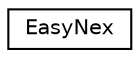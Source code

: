 digraph "Graphical Class Hierarchy"
{
 // LATEX_PDF_SIZE
  edge [fontname="Helvetica",fontsize="10",labelfontname="Helvetica",labelfontsize="10"];
  node [fontname="Helvetica",fontsize="10",shape=record];
  rankdir="LR";
  Node0 [label="EasyNex",height=0.2,width=0.4,color="black", fillcolor="white", style="filled",URL="$classEasyNex.html",tooltip="Class for functions that can easily contol Nextion Displays."];
}
